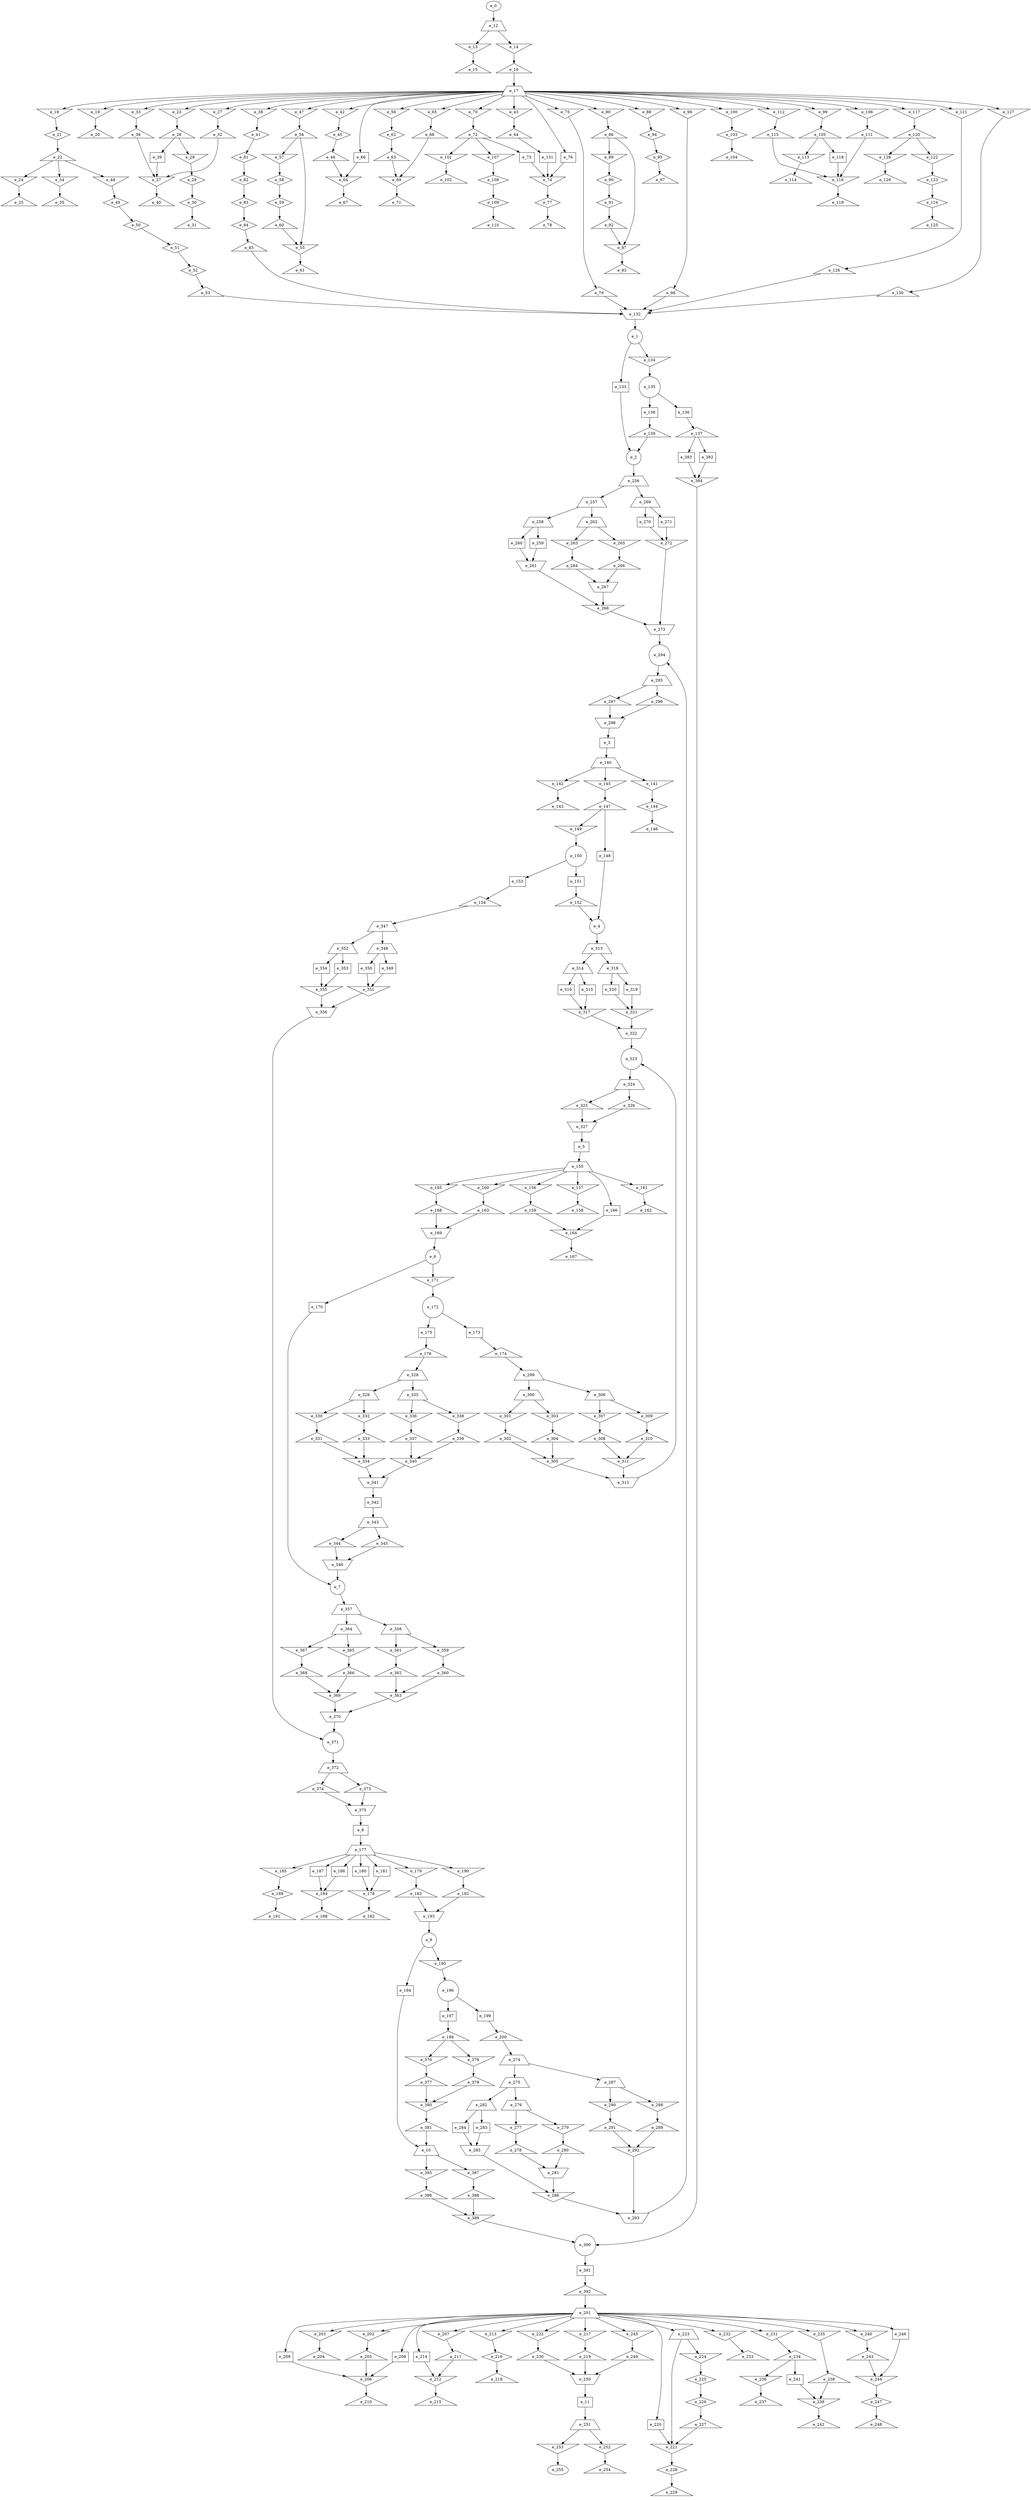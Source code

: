 digraph control_path {
  e_0: entry_node : n ;
  e_1 [shape = circle];
  e_2 [shape = circle];
  e_3 [shape = dot];
  e_4 [shape = circle];
  e_5 [shape = dot];
  e_6 [shape = circle];
  e_7 [shape = circle];
  e_8 [shape = dot];
  e_9 [shape = circle];
  e_10 [shape = trapezium];
  e_11 [shape = dot];
  e_12 [shape = trapezium];
  e_13 [shape = invtriangle];
  e_14 [shape = invtriangle];
  e_15 [shape = triangle];
  e_16 [shape = triangle];
  e_17 [shape = trapezium];
  e_18 [shape = invtriangle];
  e_19 [shape = invtriangle];
  e_20 [shape = triangle];
  e_21 [shape = diamond];
  e_22 [shape = triangle];
  e_23 [shape = invtriangle];
  e_24 [shape = invtriangle];
  e_25 [shape = triangle];
  e_26 [shape = triangle];
  e_27 [shape = invtriangle];
  e_28 [shape = invtriangle];
  e_29 [shape = diamond];
  e_30 [shape = diamond];
  e_31 [shape = triangle];
  e_32 [shape = triangle];
  e_33 [shape = invtriangle];
  e_34 [shape = invtriangle];
  e_35 [shape = triangle];
  e_36 [shape = triangle];
  e_37 [shape = invtriangle];
  e_38 [shape = invtriangle];
  e_39 [shape = dot];
  e_40 [shape = triangle];
  e_41 [shape = diamond];
  e_42 [shape = invtriangle];
  e_43 [shape = invtriangle];
  e_44 [shape = triangle];
  e_45 [shape = diamond];
  e_46 [shape = triangle];
  e_47 [shape = invtriangle];
  e_48 [shape = invtriangle];
  e_49 [shape = diamond];
  e_50 [shape = diamond];
  e_51 [shape = diamond];
  e_52 [shape = diamond];
  e_53 [shape = triangle];
  e_54 [shape = triangle];
  e_55 [shape = invtriangle];
  e_56 [shape = invtriangle];
  e_57 [shape = invtriangle];
  e_58 [shape = diamond];
  e_59 [shape = diamond];
  e_60 [shape = triangle];
  e_61 [shape = triangle];
  e_62 [shape = diamond];
  e_63 [shape = triangle];
  e_64 [shape = invtriangle];
  e_65 [shape = invtriangle];
  e_66 [shape = dot];
  e_67 [shape = triangle];
  e_68 [shape = triangle];
  e_69 [shape = invtriangle];
  e_70 [shape = invtriangle];
  e_71 [shape = triangle];
  e_72 [shape = triangle];
  e_73 [shape = dot];
  e_74 [shape = invtriangle];
  e_75 [shape = invtriangle];
  e_76 [shape = dot];
  e_77 [shape = diamond];
  e_78 [shape = triangle];
  e_79 [shape = triangle];
  e_80 [shape = invtriangle];
  e_81 [shape = diamond];
  e_82 [shape = diamond];
  e_83 [shape = diamond];
  e_84 [shape = diamond];
  e_85 [shape = triangle];
  e_86 [shape = triangle];
  e_87 [shape = invtriangle];
  e_88 [shape = invtriangle];
  e_89 [shape = invtriangle];
  e_90 [shape = diamond];
  e_91 [shape = diamond];
  e_92 [shape = triangle];
  e_93 [shape = triangle];
  e_94 [shape = diamond];
  e_95 [shape = diamond];
  e_96 [shape = invtriangle];
  e_97 [shape = triangle];
  e_98 [shape = triangle];
  e_99 [shape = invtriangle];
  e_100 [shape = invtriangle];
  e_101 [shape = invtriangle];
  e_102 [shape = triangle];
  e_103 [shape = diamond];
  e_104 [shape = triangle];
  e_105 [shape = triangle];
  e_106 [shape = invtriangle];
  e_107 [shape = invtriangle];
  e_108 [shape = diamond];
  e_109 [shape = diamond];
  e_110 [shape = triangle];
  e_111 [shape = triangle];
  e_112 [shape = invtriangle];
  e_113 [shape = invtriangle];
  e_114 [shape = triangle];
  e_115 [shape = triangle];
  e_116 [shape = invtriangle];
  e_117 [shape = invtriangle];
  e_118 [shape = dot];
  e_119 [shape = triangle];
  e_120 [shape = triangle];
  e_121 [shape = invtriangle];
  e_122 [shape = invtriangle];
  e_123 [shape = diamond];
  e_124 [shape = diamond];
  e_125 [shape = triangle];
  e_126 [shape = triangle];
  e_127 [shape = invtriangle];
  e_128 [shape = invtriangle];
  e_129 [shape = triangle];
  e_130 [shape = triangle];
  e_131 [shape = dot];
  e_132 [shape = invtrapezium];
  e_133 [shape = dot];
  e_134 [shape = invtriangle];
  e_135 [shape = circle];
  e_136 [shape = dot];
  e_137 [shape = triangle];
  e_138 [shape = dot];
  e_139 [shape = triangle];
  e_140 [shape = trapezium];
  e_141 [shape = invtriangle];
  e_142 [shape = invtriangle];
  e_143 [shape = triangle];
  e_144 [shape = diamond];
  e_145 [shape = invtriangle];
  e_146 [shape = triangle];
  e_147 [shape = triangle];
  e_148 [shape = dot];
  e_149 [shape = invtriangle];
  e_150 [shape = circle];
  e_151 [shape = dot];
  e_152 [shape = triangle];
  e_153 [shape = dot];
  e_154 [shape = triangle];
  e_155 [shape = trapezium];
  e_156 [shape = invtriangle];
  e_157 [shape = invtriangle];
  e_158 [shape = triangle];
  e_159 [shape = triangle];
  e_160 [shape = invtriangle];
  e_161 [shape = invtriangle];
  e_162 [shape = triangle];
  e_163 [shape = triangle];
  e_164 [shape = invtriangle];
  e_165 [shape = invtriangle];
  e_166 [shape = dot];
  e_167 [shape = triangle];
  e_168 [shape = triangle];
  e_169 [shape = invtrapezium];
  e_170 [shape = dot];
  e_171 [shape = invtriangle];
  e_172 [shape = circle];
  e_173 [shape = dot];
  e_174 [shape = triangle];
  e_175 [shape = dot];
  e_176 [shape = triangle];
  e_177 [shape = trapezium];
  e_178 [shape = invtriangle];
  e_179 [shape = invtriangle];
  e_180 [shape = dot];
  e_181 [shape = dot];
  e_182 [shape = triangle];
  e_183 [shape = triangle];
  e_184 [shape = invtriangle];
  e_185 [shape = invtriangle];
  e_186 [shape = dot];
  e_187 [shape = dot];
  e_188 [shape = triangle];
  e_189 [shape = diamond];
  e_190 [shape = invtriangle];
  e_191 [shape = triangle];
  e_192 [shape = triangle];
  e_193 [shape = invtrapezium];
  e_194 [shape = dot];
  e_195 [shape = invtriangle];
  e_196 [shape = circle];
  e_197 [shape = dot];
  e_198 [shape = triangle];
  e_199 [shape = dot];
  e_200 [shape = triangle];
  e_201 [shape = trapezium];
  e_202 [shape = invtriangle];
  e_203 [shape = invtriangle];
  e_204 [shape = triangle];
  e_205 [shape = triangle];
  e_206 [shape = invtriangle];
  e_207 [shape = invtriangle];
  e_208 [shape = dot];
  e_209 [shape = dot];
  e_210 [shape = triangle];
  e_211 [shape = triangle];
  e_212 [shape = invtriangle];
  e_213 [shape = invtriangle];
  e_214 [shape = dot];
  e_215 [shape = triangle];
  e_216 [shape = diamond];
  e_217 [shape = invtriangle];
  e_218 [shape = triangle];
  e_219 [shape = triangle];
  e_220 [shape = dot];
  e_221 [shape = invtriangle];
  e_222 [shape = invtriangle];
  e_223 [shape = trapezium];
  e_224 [shape = invtriangle];
  e_225 [shape = diamond];
  e_226 [shape = diamond];
  e_227 [shape = triangle];
  e_228 [shape = diamond];
  e_229 [shape = triangle];
  e_230 [shape = triangle];
  e_231 [shape = invtriangle];
  e_232 [shape = invtriangle];
  e_233 [shape = triangle];
  e_234 [shape = triangle];
  e_235 [shape = invtriangle];
  e_236 [shape = invtriangle];
  e_237 [shape = triangle];
  e_238 [shape = triangle];
  e_239 [shape = invtriangle];
  e_240 [shape = invtriangle];
  e_241 [shape = dot];
  e_242 [shape = triangle];
  e_243 [shape = triangle];
  e_244 [shape = invtriangle];
  e_245 [shape = invtriangle];
  e_246 [shape = dot];
  e_247 [shape = diamond];
  e_248 [shape = triangle];
  e_249 [shape = triangle];
  e_250 [shape = invtrapezium];
  e_251 [shape = trapezium];
  e_252 [shape = invtriangle];
  e_253 [shape = invtriangle];
  e_254 [shape = triangle];
  e_255: exit_node : s ;
  e_256 [shape = trapezium];
  e_257 [shape = trapezium];
  e_258 [shape = trapezium];
  e_259 [shape = dot];
  e_260 [shape = dot];
  e_261 [shape = invtrapezium];
  e_262 [shape = trapezium];
  e_263 [shape = invtriangle];
  e_264 [shape = triangle];
  e_265 [shape = invtriangle];
  e_266 [shape = triangle];
  e_267 [shape = invtrapezium];
  e_268 [shape = invtriangle];
  e_269 [shape = trapezium];
  e_270 [shape = dot];
  e_271 [shape = dot];
  e_272 [shape = invtriangle];
  e_273 [shape = invtrapezium];
  e_274 [shape = trapezium];
  e_275 [shape = trapezium];
  e_276 [shape = trapezium];
  e_277 [shape = invtriangle];
  e_278 [shape = triangle];
  e_279 [shape = invtriangle];
  e_280 [shape = triangle];
  e_281 [shape = invtrapezium];
  e_282 [shape = trapezium];
  e_283 [shape = dot];
  e_284 [shape = dot];
  e_285 [shape = invtrapezium];
  e_286 [shape = invtriangle];
  e_287 [shape = trapezium];
  e_288 [shape = invtriangle];
  e_289 [shape = triangle];
  e_290 [shape = invtriangle];
  e_291 [shape = triangle];
  e_292 [shape = invtriangle];
  e_293 [shape = invtrapezium];
  e_294 [shape = circle];
  e_295 [shape = trapezium];
  e_296 [shape = triangle];
  e_297 [shape = triangle];
  e_298 [shape = invtrapezium];
  e_299 [shape = trapezium];
  e_300 [shape = trapezium];
  e_301 [shape = invtriangle];
  e_302 [shape = triangle];
  e_303 [shape = invtriangle];
  e_304 [shape = triangle];
  e_305 [shape = invtriangle];
  e_306 [shape = trapezium];
  e_307 [shape = invtriangle];
  e_308 [shape = triangle];
  e_309 [shape = invtriangle];
  e_310 [shape = triangle];
  e_311 [shape = invtriangle];
  e_312 [shape = invtrapezium];
  e_313 [shape = trapezium];
  e_314 [shape = trapezium];
  e_315 [shape = dot];
  e_316 [shape = dot];
  e_317 [shape = invtriangle];
  e_318 [shape = trapezium];
  e_319 [shape = dot];
  e_320 [shape = dot];
  e_321 [shape = invtriangle];
  e_322 [shape = invtrapezium];
  e_323 [shape = circle];
  e_324 [shape = trapezium];
  e_325 [shape = triangle];
  e_326 [shape = triangle];
  e_327 [shape = invtrapezium];
  e_328 [shape = trapezium];
  e_329 [shape = trapezium];
  e_330 [shape = invtriangle];
  e_331 [shape = triangle];
  e_332 [shape = invtriangle];
  e_333 [shape = triangle];
  e_334 [shape = invtriangle];
  e_335 [shape = trapezium];
  e_336 [shape = invtriangle];
  e_337 [shape = triangle];
  e_338 [shape = invtriangle];
  e_339 [shape = triangle];
  e_340 [shape = invtriangle];
  e_341 [shape = invtrapezium];
  e_342 [shape = dot];
  e_343 [shape = trapezium];
  e_344 [shape = triangle];
  e_345 [shape = triangle];
  e_346 [shape = invtrapezium];
  e_347 [shape = trapezium];
  e_348 [shape = trapezium];
  e_349 [shape = dot];
  e_350 [shape = dot];
  e_351 [shape = invtriangle];
  e_352 [shape = trapezium];
  e_353 [shape = dot];
  e_354 [shape = dot];
  e_355 [shape = invtriangle];
  e_356 [shape = invtrapezium];
  e_357 [shape = trapezium];
  e_358 [shape = trapezium];
  e_359 [shape = invtriangle];
  e_360 [shape = triangle];
  e_361 [shape = invtriangle];
  e_362 [shape = triangle];
  e_363 [shape = invtriangle];
  e_364 [shape = trapezium];
  e_365 [shape = invtriangle];
  e_366 [shape = triangle];
  e_367 [shape = invtriangle];
  e_368 [shape = triangle];
  e_369 [shape = invtriangle];
  e_370 [shape = invtrapezium];
  e_371 [shape = circle];
  e_372 [shape = trapezium];
  e_373 [shape = triangle];
  e_374 [shape = triangle];
  e_375 [shape = invtrapezium];
  e_376 [shape = invtriangle];
  e_377 [shape = triangle];
  e_378 [shape = invtriangle];
  e_379 [shape = triangle];
  e_380 [shape = invtriangle];
  e_381 [shape = triangle];
  e_382 [shape = dot];
  e_383 [shape = dot];
  e_384 [shape = invtriangle];
  e_385 [shape = invtriangle];
  e_386 [shape = triangle];
  e_387 [shape = invtriangle];
  e_388 [shape = triangle];
  e_389 [shape = invtriangle];
  e_390 [shape = circle];
  e_391 [shape = dot];
  e_392 [shape = triangle];
  e_132 -> e_1;
  e_133 -> e_2;
  e_139 -> e_2;
  e_298 -> e_3;
  e_148 -> e_4;
  e_152 -> e_4;
  e_327 -> e_5;
  e_169 -> e_6;
  e_170 -> e_7;
  e_346 -> e_7;
  e_375 -> e_8;
  e_193 -> e_9;
  e_194 -> e_10;
  e_381 -> e_10;
  e_250 -> e_11;
  e_0 -> e_12;
  e_12 -> e_13;
  e_12 -> e_14;
  e_13 -> e_15;
  e_14 -> e_16;
  e_16 -> e_17;
  e_17 -> e_18;
  e_17 -> e_19;
  e_19 -> e_20;
  e_18 -> e_21;
  e_21 -> e_22;
  e_17 -> e_23;
  e_22 -> e_24;
  e_24 -> e_25;
  e_23 -> e_26;
  e_17 -> e_27;
  e_26 -> e_28;
  e_28 -> e_29;
  e_29 -> e_30;
  e_30 -> e_31;
  e_27 -> e_32;
  e_17 -> e_33;
  e_22 -> e_34;
  e_34 -> e_35;
  e_33 -> e_36;
  e_32 -> e_37;
  e_36 -> e_37;
  e_39 -> e_37;
  e_17 -> e_38;
  e_26 -> e_39;
  e_37 -> e_40;
  e_38 -> e_41;
  e_17 -> e_42;
  e_17 -> e_43;
  e_43 -> e_44;
  e_42 -> e_45;
  e_45 -> e_46;
  e_17 -> e_47;
  e_22 -> e_48;
  e_48 -> e_49;
  e_49 -> e_50;
  e_50 -> e_51;
  e_51 -> e_52;
  e_52 -> e_53;
  e_47 -> e_54;
  e_54 -> e_55;
  e_60 -> e_55;
  e_17 -> e_56;
  e_54 -> e_57;
  e_57 -> e_58;
  e_58 -> e_59;
  e_59 -> e_60;
  e_55 -> e_61;
  e_56 -> e_62;
  e_62 -> e_63;
  e_46 -> e_64;
  e_66 -> e_64;
  e_17 -> e_65;
  e_17 -> e_66;
  e_64 -> e_67;
  e_65 -> e_68;
  e_63 -> e_69;
  e_68 -> e_69;
  e_17 -> e_70;
  e_69 -> e_71;
  e_70 -> e_72;
  e_72 -> e_73;
  e_73 -> e_74;
  e_76 -> e_74;
  e_131 -> e_74;
  e_17 -> e_75;
  e_17 -> e_76;
  e_74 -> e_77;
  e_77 -> e_78;
  e_75 -> e_79;
  e_17 -> e_80;
  e_41 -> e_81;
  e_81 -> e_82;
  e_82 -> e_83;
  e_83 -> e_84;
  e_84 -> e_85;
  e_80 -> e_86;
  e_86 -> e_87;
  e_92 -> e_87;
  e_17 -> e_88;
  e_86 -> e_89;
  e_89 -> e_90;
  e_90 -> e_91;
  e_91 -> e_92;
  e_87 -> e_93;
  e_88 -> e_94;
  e_94 -> e_95;
  e_17 -> e_96;
  e_95 -> e_97;
  e_96 -> e_98;
  e_17 -> e_99;
  e_17 -> e_100;
  e_72 -> e_101;
  e_101 -> e_102;
  e_100 -> e_103;
  e_103 -> e_104;
  e_99 -> e_105;
  e_17 -> e_106;
  e_72 -> e_107;
  e_107 -> e_108;
  e_108 -> e_109;
  e_109 -> e_110;
  e_106 -> e_111;
  e_17 -> e_112;
  e_105 -> e_113;
  e_113 -> e_114;
  e_112 -> e_115;
  e_111 -> e_116;
  e_115 -> e_116;
  e_118 -> e_116;
  e_17 -> e_117;
  e_105 -> e_118;
  e_116 -> e_119;
  e_117 -> e_120;
  e_17 -> e_121;
  e_120 -> e_122;
  e_122 -> e_123;
  e_123 -> e_124;
  e_124 -> e_125;
  e_121 -> e_126;
  e_17 -> e_127;
  e_120 -> e_128;
  e_128 -> e_129;
  e_127 -> e_130;
  e_44 -> e_131;
  e_53 -> e_132;
  e_79 -> e_132;
  e_85 -> e_132;
  e_98 -> e_132;
  e_126 -> e_132;
  e_130 -> e_132;
  e_1 -> e_133;
  e_1 -> e_134;
  e_134 -> e_135;
  e_135 -> e_136;
  e_136 -> e_137;
  e_135 -> e_138;
  e_138 -> e_139;
  e_3 -> e_140;
  e_140 -> e_141;
  e_140 -> e_142;
  e_142 -> e_143;
  e_141 -> e_144;
  e_140 -> e_145;
  e_144 -> e_146;
  e_145 -> e_147;
  e_147 -> e_148;
  e_147 -> e_149;
  e_149 -> e_150;
  e_150 -> e_151;
  e_151 -> e_152;
  e_150 -> e_153;
  e_153 -> e_154;
  e_5 -> e_155;
  e_155 -> e_156;
  e_155 -> e_157;
  e_157 -> e_158;
  e_156 -> e_159;
  e_155 -> e_160;
  e_155 -> e_161;
  e_161 -> e_162;
  e_160 -> e_163;
  e_159 -> e_164;
  e_166 -> e_164;
  e_155 -> e_165;
  e_155 -> e_166;
  e_164 -> e_167;
  e_165 -> e_168;
  e_163 -> e_169;
  e_168 -> e_169;
  e_6 -> e_170;
  e_6 -> e_171;
  e_171 -> e_172;
  e_172 -> e_173;
  e_173 -> e_174;
  e_172 -> e_175;
  e_175 -> e_176;
  e_8 -> e_177;
  e_180 -> e_178;
  e_181 -> e_178;
  e_177 -> e_179;
  e_177 -> e_180;
  e_177 -> e_181;
  e_178 -> e_182;
  e_179 -> e_183;
  e_186 -> e_184;
  e_187 -> e_184;
  e_177 -> e_185;
  e_177 -> e_186;
  e_177 -> e_187;
  e_184 -> e_188;
  e_185 -> e_189;
  e_177 -> e_190;
  e_189 -> e_191;
  e_190 -> e_192;
  e_183 -> e_193;
  e_192 -> e_193;
  e_9 -> e_194;
  e_9 -> e_195;
  e_195 -> e_196;
  e_196 -> e_197;
  e_197 -> e_198;
  e_196 -> e_199;
  e_199 -> e_200;
  e_392 -> e_201;
  e_201 -> e_202;
  e_201 -> e_203;
  e_203 -> e_204;
  e_202 -> e_205;
  e_205 -> e_206;
  e_208 -> e_206;
  e_209 -> e_206;
  e_201 -> e_207;
  e_201 -> e_208;
  e_201 -> e_209;
  e_206 -> e_210;
  e_207 -> e_211;
  e_211 -> e_212;
  e_214 -> e_212;
  e_201 -> e_213;
  e_201 -> e_214;
  e_212 -> e_215;
  e_213 -> e_216;
  e_201 -> e_217;
  e_216 -> e_218;
  e_217 -> e_219;
  e_201 -> e_220;
  e_220 -> e_221;
  e_223 -> e_221;
  e_227 -> e_221;
  e_201 -> e_222;
  e_201 -> e_223;
  e_223 -> e_224;
  e_224 -> e_225;
  e_225 -> e_226;
  e_226 -> e_227;
  e_221 -> e_228;
  e_228 -> e_229;
  e_222 -> e_230;
  e_201 -> e_231;
  e_201 -> e_232;
  e_232 -> e_233;
  e_231 -> e_234;
  e_201 -> e_235;
  e_234 -> e_236;
  e_236 -> e_237;
  e_235 -> e_238;
  e_238 -> e_239;
  e_241 -> e_239;
  e_201 -> e_240;
  e_234 -> e_241;
  e_239 -> e_242;
  e_240 -> e_243;
  e_243 -> e_244;
  e_246 -> e_244;
  e_201 -> e_245;
  e_201 -> e_246;
  e_244 -> e_247;
  e_247 -> e_248;
  e_245 -> e_249;
  e_219 -> e_250;
  e_230 -> e_250;
  e_249 -> e_250;
  e_11 -> e_251;
  e_251 -> e_252;
  e_251 -> e_253;
  e_252 -> e_254;
  e_253 -> e_255;
  e_2 -> e_256;
  e_256 -> e_257;
  e_257 -> e_258;
  e_258 -> e_259;
  e_258 -> e_260;
  e_259 -> e_261;
  e_260 -> e_261;
  e_257 -> e_262;
  e_262 -> e_263;
  e_263 -> e_264;
  e_262 -> e_265;
  e_265 -> e_266;
  e_264 -> e_267;
  e_266 -> e_267;
  e_261 -> e_268;
  e_267 -> e_268;
  e_256 -> e_269;
  e_269 -> e_270;
  e_269 -> e_271;
  e_270 -> e_272;
  e_271 -> e_272;
  e_268 -> e_273;
  e_272 -> e_273;
  e_200 -> e_274;
  e_274 -> e_275;
  e_275 -> e_276;
  e_276 -> e_277;
  e_277 -> e_278;
  e_276 -> e_279;
  e_279 -> e_280;
  e_278 -> e_281;
  e_280 -> e_281;
  e_275 -> e_282;
  e_282 -> e_283;
  e_282 -> e_284;
  e_283 -> e_285;
  e_284 -> e_285;
  e_281 -> e_286;
  e_285 -> e_286;
  e_274 -> e_287;
  e_287 -> e_288;
  e_288 -> e_289;
  e_287 -> e_290;
  e_290 -> e_291;
  e_289 -> e_292;
  e_291 -> e_292;
  e_286 -> e_293;
  e_292 -> e_293;
  e_273 -> e_294;
  e_293 -> e_294;
  e_294 -> e_295;
  e_295 -> e_296;
  e_295 -> e_297;
  e_296 -> e_298;
  e_297 -> e_298;
  e_174 -> e_299;
  e_299 -> e_300;
  e_300 -> e_301;
  e_301 -> e_302;
  e_300 -> e_303;
  e_303 -> e_304;
  e_302 -> e_305;
  e_304 -> e_305;
  e_299 -> e_306;
  e_306 -> e_307;
  e_307 -> e_308;
  e_306 -> e_309;
  e_309 -> e_310;
  e_308 -> e_311;
  e_310 -> e_311;
  e_305 -> e_312;
  e_311 -> e_312;
  e_4 -> e_313;
  e_313 -> e_314;
  e_314 -> e_315;
  e_314 -> e_316;
  e_315 -> e_317;
  e_316 -> e_317;
  e_313 -> e_318;
  e_318 -> e_319;
  e_318 -> e_320;
  e_319 -> e_321;
  e_320 -> e_321;
  e_317 -> e_322;
  e_321 -> e_322;
  e_312 -> e_323;
  e_322 -> e_323;
  e_323 -> e_324;
  e_324 -> e_325;
  e_324 -> e_326;
  e_325 -> e_327;
  e_326 -> e_327;
  e_176 -> e_328;
  e_328 -> e_329;
  e_329 -> e_330;
  e_330 -> e_331;
  e_329 -> e_332;
  e_332 -> e_333;
  e_331 -> e_334;
  e_333 -> e_334;
  e_328 -> e_335;
  e_335 -> e_336;
  e_336 -> e_337;
  e_335 -> e_338;
  e_338 -> e_339;
  e_337 -> e_340;
  e_339 -> e_340;
  e_334 -> e_341;
  e_340 -> e_341;
  e_341 -> e_342;
  e_342 -> e_343;
  e_343 -> e_344;
  e_343 -> e_345;
  e_344 -> e_346;
  e_345 -> e_346;
  e_154 -> e_347;
  e_347 -> e_348;
  e_348 -> e_349;
  e_348 -> e_350;
  e_349 -> e_351;
  e_350 -> e_351;
  e_347 -> e_352;
  e_352 -> e_353;
  e_352 -> e_354;
  e_353 -> e_355;
  e_354 -> e_355;
  e_351 -> e_356;
  e_355 -> e_356;
  e_7 -> e_357;
  e_357 -> e_358;
  e_358 -> e_359;
  e_359 -> e_360;
  e_358 -> e_361;
  e_361 -> e_362;
  e_360 -> e_363;
  e_362 -> e_363;
  e_357 -> e_364;
  e_364 -> e_365;
  e_365 -> e_366;
  e_364 -> e_367;
  e_367 -> e_368;
  e_366 -> e_369;
  e_368 -> e_369;
  e_363 -> e_370;
  e_369 -> e_370;
  e_356 -> e_371;
  e_370 -> e_371;
  e_371 -> e_372;
  e_372 -> e_373;
  e_372 -> e_374;
  e_373 -> e_375;
  e_374 -> e_375;
  e_198 -> e_376;
  e_376 -> e_377;
  e_198 -> e_378;
  e_378 -> e_379;
  e_377 -> e_380;
  e_379 -> e_380;
  e_380 -> e_381;
  e_137 -> e_382;
  e_137 -> e_383;
  e_382 -> e_384;
  e_383 -> e_384;
  e_10 -> e_385;
  e_385 -> e_386;
  e_10 -> e_387;
  e_387 -> e_388;
  e_386 -> e_389;
  e_388 -> e_389;
  e_384 -> e_390;
  e_389 -> e_390;
  e_390 -> e_391;
  e_391 -> e_392;
}
